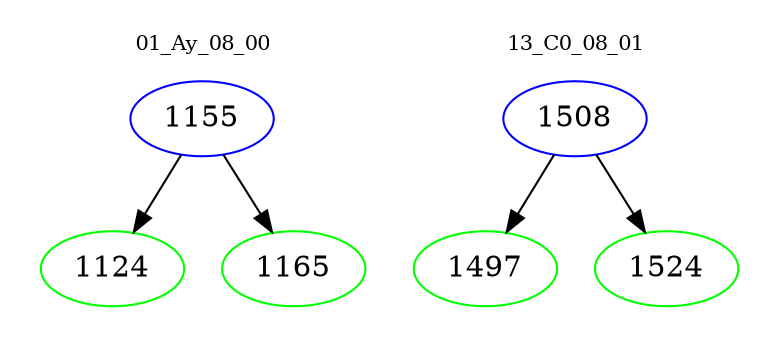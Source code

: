 digraph{
subgraph cluster_0 {
color = white
label = "01_Ay_08_00";
fontsize=10;
T0_1155 [label="1155", color="blue"]
T0_1155 -> T0_1124 [color="black"]
T0_1124 [label="1124", color="green"]
T0_1155 -> T0_1165 [color="black"]
T0_1165 [label="1165", color="green"]
}
subgraph cluster_1 {
color = white
label = "13_C0_08_01";
fontsize=10;
T1_1508 [label="1508", color="blue"]
T1_1508 -> T1_1497 [color="black"]
T1_1497 [label="1497", color="green"]
T1_1508 -> T1_1524 [color="black"]
T1_1524 [label="1524", color="green"]
}
}
